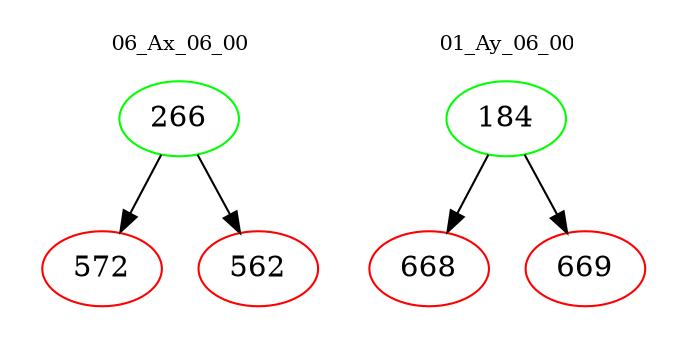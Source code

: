 digraph{
subgraph cluster_0 {
color = white
label = "06_Ax_06_00";
fontsize=10;
T0_266 [label="266", color="green"]
T0_266 -> T0_572 [color="black"]
T0_572 [label="572", color="red"]
T0_266 -> T0_562 [color="black"]
T0_562 [label="562", color="red"]
}
subgraph cluster_1 {
color = white
label = "01_Ay_06_00";
fontsize=10;
T1_184 [label="184", color="green"]
T1_184 -> T1_668 [color="black"]
T1_668 [label="668", color="red"]
T1_184 -> T1_669 [color="black"]
T1_669 [label="669", color="red"]
}
}
